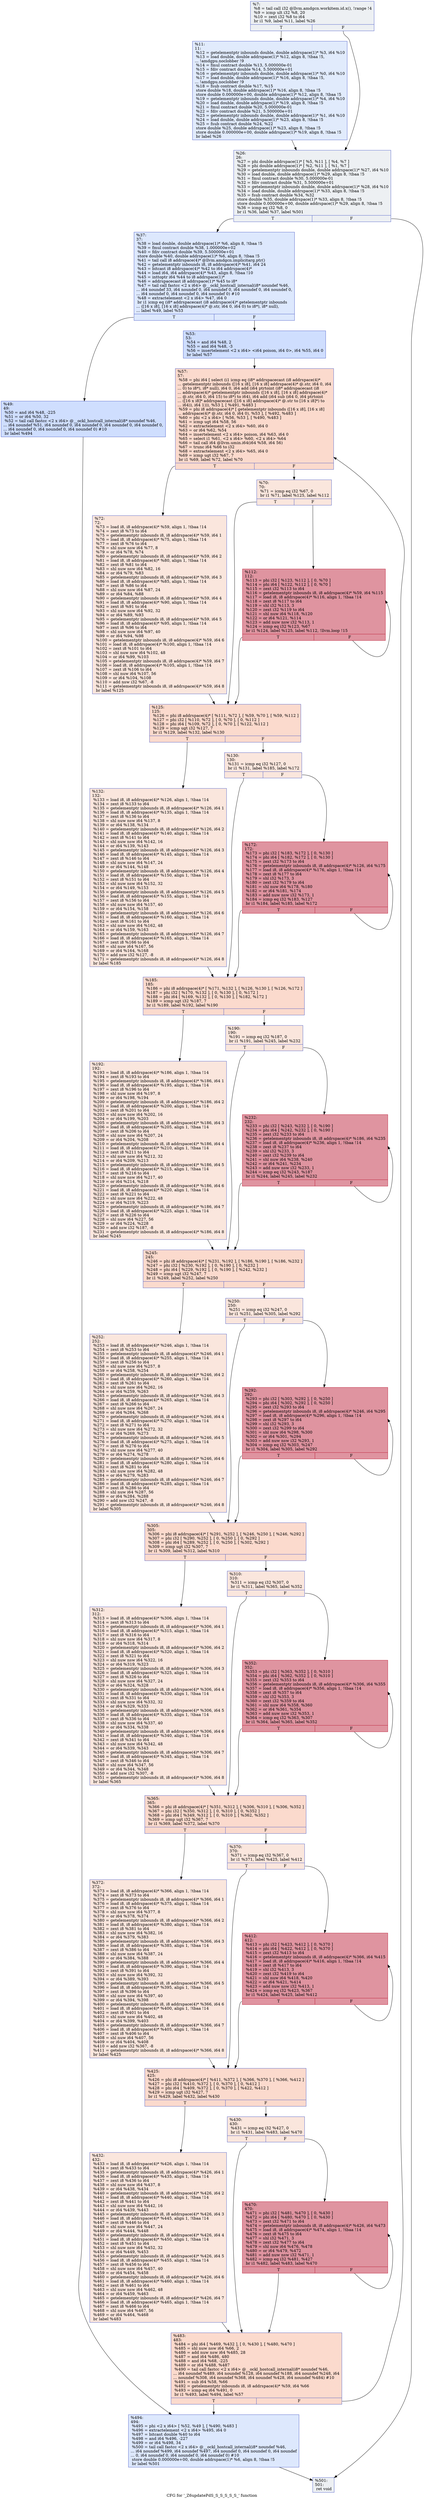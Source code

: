 digraph "CFG for '_Z6updatePdS_S_S_S_S_S_' function" {
	label="CFG for '_Z6updatePdS_S_S_S_S_S_' function";

	Node0x61fb1f0 [shape=record,color="#3d50c3ff", style=filled, fillcolor="#d6dce470",label="{%7:\l  %8 = tail call i32 @llvm.amdgcn.workitem.id.x(), !range !4\l  %9 = icmp ult i32 %8, 20\l  %10 = zext i32 %8 to i64\l  br i1 %9, label %11, label %26\l|{<s0>T|<s1>F}}"];
	Node0x61fb1f0:s0 -> Node0x61fc680;
	Node0x61fb1f0:s1 -> Node0x61fc710;
	Node0x61fc680 [shape=record,color="#3d50c3ff", style=filled, fillcolor="#bbd1f870",label="{%11:\l11:                                               \l  %12 = getelementptr inbounds double, double addrspace(1)* %3, i64 %10\l  %13 = load double, double addrspace(1)* %12, align 8, !tbaa !5,\l... !amdgpu.noclobber !9\l  %14 = fmul contract double %13, 5.000000e-01\l  %15 = fdiv contract double %14, 5.500000e+01\l  %16 = getelementptr inbounds double, double addrspace(1)* %0, i64 %10\l  %17 = load double, double addrspace(1)* %16, align 8, !tbaa !5,\l... !amdgpu.noclobber !9\l  %18 = fsub contract double %17, %15\l  store double %18, double addrspace(1)* %16, align 8, !tbaa !5\l  store double 0.000000e+00, double addrspace(1)* %12, align 8, !tbaa !5\l  %19 = getelementptr inbounds double, double addrspace(1)* %4, i64 %10\l  %20 = load double, double addrspace(1)* %19, align 8, !tbaa !5\l  %21 = fmul contract double %20, 5.000000e-01\l  %22 = fdiv contract double %21, 5.500000e+01\l  %23 = getelementptr inbounds double, double addrspace(1)* %1, i64 %10\l  %24 = load double, double addrspace(1)* %23, align 8, !tbaa !5\l  %25 = fsub contract double %24, %22\l  store double %25, double addrspace(1)* %23, align 8, !tbaa !5\l  store double 0.000000e+00, double addrspace(1)* %19, align 8, !tbaa !5\l  br label %26\l}"];
	Node0x61fc680 -> Node0x61fc710;
	Node0x61fc710 [shape=record,color="#3d50c3ff", style=filled, fillcolor="#d6dce470",label="{%26:\l26:                                               \l  %27 = phi double addrspace(1)* [ %5, %11 ], [ %4, %7 ]\l  %28 = phi double addrspace(1)* [ %2, %11 ], [ %1, %7 ]\l  %29 = getelementptr inbounds double, double addrspace(1)* %27, i64 %10\l  %30 = load double, double addrspace(1)* %29, align 8, !tbaa !5\l  %31 = fmul contract double %30, 5.000000e-01\l  %32 = fdiv contract double %31, 5.500000e+01\l  %33 = getelementptr inbounds double, double addrspace(1)* %28, i64 %10\l  %34 = load double, double addrspace(1)* %33, align 8, !tbaa !5\l  %35 = fsub contract double %34, %32\l  store double %35, double addrspace(1)* %33, align 8, !tbaa !5\l  store double 0.000000e+00, double addrspace(1)* %29, align 8, !tbaa !5\l  %36 = icmp eq i32 %8, 0\l  br i1 %36, label %37, label %501\l|{<s0>T|<s1>F}}"];
	Node0x61fc710:s0 -> Node0x61ff540;
	Node0x61fc710:s1 -> Node0x61ff590;
	Node0x61ff540 [shape=record,color="#3d50c3ff", style=filled, fillcolor="#b2ccfb70",label="{%37:\l37:                                               \l  %38 = load double, double addrspace(1)* %6, align 8, !tbaa !5\l  %39 = fmul contract double %38, 1.000000e+02\l  %40 = fdiv contract double %39, 5.500000e+01\l  store double %40, double addrspace(1)* %6, align 8, !tbaa !5\l  %41 = tail call i8 addrspace(4)* @llvm.amdgcn.implicitarg.ptr()\l  %42 = getelementptr inbounds i8, i8 addrspace(4)* %41, i64 24\l  %43 = bitcast i8 addrspace(4)* %42 to i64 addrspace(4)*\l  %44 = load i64, i64 addrspace(4)* %43, align 8, !tbaa !10\l  %45 = inttoptr i64 %44 to i8 addrspace(1)*\l  %46 = addrspacecast i8 addrspace(1)* %45 to i8*\l  %47 = tail call fastcc \<2 x i64\> @__ockl_hostcall_internal(i8* noundef %46,\l... i64 noundef 33, i64 noundef 0, i64 noundef 0, i64 noundef 0, i64 noundef 0,\l... i64 noundef 0, i64 noundef 0, i64 noundef 0) #10\l  %48 = extractelement \<2 x i64\> %47, i64 0\l  br i1 icmp eq (i8* addrspacecast (i8 addrspace(4)* getelementptr inbounds\l... ([16 x i8], [16 x i8] addrspace(4)* @.str, i64 0, i64 0) to i8*), i8* null),\l... label %49, label %53\l|{<s0>T|<s1>F}}"];
	Node0x61ff540:s0 -> Node0x6200750;
	Node0x61ff540:s1 -> Node0x6201140;
	Node0x6200750 [shape=record,color="#3d50c3ff", style=filled, fillcolor="#93b5fe70",label="{%49:\l49:                                               \l  %50 = and i64 %48, -225\l  %51 = or i64 %50, 32\l  %52 = tail call fastcc \<2 x i64\> @__ockl_hostcall_internal(i8* noundef %46,\l... i64 noundef %51, i64 noundef 0, i64 noundef 0, i64 noundef 0, i64 noundef 0,\l... i64 noundef 0, i64 noundef 0, i64 noundef 0) #10\l  br label %494\l}"];
	Node0x6200750 -> Node0x6201420;
	Node0x6201140 [shape=record,color="#3d50c3ff", style=filled, fillcolor="#93b5fe70",label="{%53:\l53:                                               \l  %54 = and i64 %48, 2\l  %55 = and i64 %48, -3\l  %56 = insertelement \<2 x i64\> \<i64 poison, i64 0\>, i64 %55, i64 0\l  br label %57\l}"];
	Node0x6201140 -> Node0x6201fc0;
	Node0x6201fc0 [shape=record,color="#3d50c3ff", style=filled, fillcolor="#f7ac8e70",label="{%57:\l57:                                               \l  %58 = phi i64 [ select (i1 icmp eq (i8* addrspacecast (i8 addrspace(4)*\l... getelementptr inbounds ([16 x i8], [16 x i8] addrspace(4)* @.str, i64 0, i64\l... 0) to i8*), i8* null), i64 0, i64 add (i64 ptrtoint (i8* addrspacecast (i8\l... addrspace(4)* getelementptr inbounds ([16 x i8], [16 x i8] addrspace(4)*\l... @.str, i64 0, i64 15) to i8*) to i64), i64 add (i64 sub (i64 0, i64 ptrtoint\l... ([16 x i8]* addrspacecast ([16 x i8] addrspace(4)* @.str to [16 x i8]*) to\l... i64)), i64 1))), %53 ], [ %491, %483 ]\l  %59 = phi i8 addrspace(4)* [ getelementptr inbounds ([16 x i8], [16 x i8]\l... addrspace(4)* @.str, i64 0, i64 0), %53 ], [ %492, %483 ]\l  %60 = phi \<2 x i64\> [ %56, %53 ], [ %490, %483 ]\l  %61 = icmp ugt i64 %58, 56\l  %62 = extractelement \<2 x i64\> %60, i64 0\l  %63 = or i64 %62, %54\l  %64 = insertelement \<2 x i64\> poison, i64 %63, i64 0\l  %65 = select i1 %61, \<2 x i64\> %60, \<2 x i64\> %64\l  %66 = tail call i64 @llvm.umin.i64(i64 %58, i64 56)\l  %67 = trunc i64 %66 to i32\l  %68 = extractelement \<2 x i64\> %65, i64 0\l  %69 = icmp ugt i32 %67, 7\l  br i1 %69, label %72, label %70\l|{<s0>T|<s1>F}}"];
	Node0x6201fc0:s0 -> Node0x6203150;
	Node0x6201fc0:s1 -> Node0x62031e0;
	Node0x62031e0 [shape=record,color="#3d50c3ff", style=filled, fillcolor="#f3c7b170",label="{%70:\l70:                                               \l  %71 = icmp eq i32 %67, 0\l  br i1 %71, label %125, label %112\l|{<s0>T|<s1>F}}"];
	Node0x62031e0:s0 -> Node0x62033b0;
	Node0x62031e0:s1 -> Node0x6203400;
	Node0x6203150 [shape=record,color="#3d50c3ff", style=filled, fillcolor="#f3c7b170",label="{%72:\l72:                                               \l  %73 = load i8, i8 addrspace(4)* %59, align 1, !tbaa !14\l  %74 = zext i8 %73 to i64\l  %75 = getelementptr inbounds i8, i8 addrspace(4)* %59, i64 1\l  %76 = load i8, i8 addrspace(4)* %75, align 1, !tbaa !14\l  %77 = zext i8 %76 to i64\l  %78 = shl nuw nsw i64 %77, 8\l  %79 = or i64 %78, %74\l  %80 = getelementptr inbounds i8, i8 addrspace(4)* %59, i64 2\l  %81 = load i8, i8 addrspace(4)* %80, align 1, !tbaa !14\l  %82 = zext i8 %81 to i64\l  %83 = shl nuw nsw i64 %82, 16\l  %84 = or i64 %79, %83\l  %85 = getelementptr inbounds i8, i8 addrspace(4)* %59, i64 3\l  %86 = load i8, i8 addrspace(4)* %85, align 1, !tbaa !14\l  %87 = zext i8 %86 to i64\l  %88 = shl nuw nsw i64 %87, 24\l  %89 = or i64 %84, %88\l  %90 = getelementptr inbounds i8, i8 addrspace(4)* %59, i64 4\l  %91 = load i8, i8 addrspace(4)* %90, align 1, !tbaa !14\l  %92 = zext i8 %91 to i64\l  %93 = shl nuw nsw i64 %92, 32\l  %94 = or i64 %89, %93\l  %95 = getelementptr inbounds i8, i8 addrspace(4)* %59, i64 5\l  %96 = load i8, i8 addrspace(4)* %95, align 1, !tbaa !14\l  %97 = zext i8 %96 to i64\l  %98 = shl nuw nsw i64 %97, 40\l  %99 = or i64 %94, %98\l  %100 = getelementptr inbounds i8, i8 addrspace(4)* %59, i64 6\l  %101 = load i8, i8 addrspace(4)* %100, align 1, !tbaa !14\l  %102 = zext i8 %101 to i64\l  %103 = shl nuw nsw i64 %102, 48\l  %104 = or i64 %99, %103\l  %105 = getelementptr inbounds i8, i8 addrspace(4)* %59, i64 7\l  %106 = load i8, i8 addrspace(4)* %105, align 1, !tbaa !14\l  %107 = zext i8 %106 to i64\l  %108 = shl nuw i64 %107, 56\l  %109 = or i64 %104, %108\l  %110 = add nsw i32 %67, -8\l  %111 = getelementptr inbounds i8, i8 addrspace(4)* %59, i64 8\l  br label %125\l}"];
	Node0x6203150 -> Node0x62033b0;
	Node0x6203400 [shape=record,color="#b70d28ff", style=filled, fillcolor="#b70d2870",label="{%112:\l112:                                              \l  %113 = phi i32 [ %123, %112 ], [ 0, %70 ]\l  %114 = phi i64 [ %122, %112 ], [ 0, %70 ]\l  %115 = zext i32 %113 to i64\l  %116 = getelementptr inbounds i8, i8 addrspace(4)* %59, i64 %115\l  %117 = load i8, i8 addrspace(4)* %116, align 1, !tbaa !14\l  %118 = zext i8 %117 to i64\l  %119 = shl i32 %113, 3\l  %120 = zext i32 %119 to i64\l  %121 = shl nuw i64 %118, %120\l  %122 = or i64 %121, %114\l  %123 = add nuw nsw i32 %113, 1\l  %124 = icmp eq i32 %123, %67\l  br i1 %124, label %125, label %112, !llvm.loop !15\l|{<s0>T|<s1>F}}"];
	Node0x6203400:s0 -> Node0x62033b0;
	Node0x6203400:s1 -> Node0x6203400;
	Node0x62033b0 [shape=record,color="#3d50c3ff", style=filled, fillcolor="#f7ac8e70",label="{%125:\l125:                                              \l  %126 = phi i8 addrspace(4)* [ %111, %72 ], [ %59, %70 ], [ %59, %112 ]\l  %127 = phi i32 [ %110, %72 ], [ 0, %70 ], [ 0, %112 ]\l  %128 = phi i64 [ %109, %72 ], [ 0, %70 ], [ %122, %112 ]\l  %129 = icmp ugt i32 %127, 7\l  br i1 %129, label %132, label %130\l|{<s0>T|<s1>F}}"];
	Node0x62033b0:s0 -> Node0x6202b00;
	Node0x62033b0:s1 -> Node0x6202b50;
	Node0x6202b50 [shape=record,color="#3d50c3ff", style=filled, fillcolor="#f3c7b170",label="{%130:\l130:                                              \l  %131 = icmp eq i32 %127, 0\l  br i1 %131, label %185, label %172\l|{<s0>T|<s1>F}}"];
	Node0x6202b50:s0 -> Node0x6202d20;
	Node0x6202b50:s1 -> Node0x6202d70;
	Node0x6202b00 [shape=record,color="#3d50c3ff", style=filled, fillcolor="#f3c7b170",label="{%132:\l132:                                              \l  %133 = load i8, i8 addrspace(4)* %126, align 1, !tbaa !14\l  %134 = zext i8 %133 to i64\l  %135 = getelementptr inbounds i8, i8 addrspace(4)* %126, i64 1\l  %136 = load i8, i8 addrspace(4)* %135, align 1, !tbaa !14\l  %137 = zext i8 %136 to i64\l  %138 = shl nuw nsw i64 %137, 8\l  %139 = or i64 %138, %134\l  %140 = getelementptr inbounds i8, i8 addrspace(4)* %126, i64 2\l  %141 = load i8, i8 addrspace(4)* %140, align 1, !tbaa !14\l  %142 = zext i8 %141 to i64\l  %143 = shl nuw nsw i64 %142, 16\l  %144 = or i64 %139, %143\l  %145 = getelementptr inbounds i8, i8 addrspace(4)* %126, i64 3\l  %146 = load i8, i8 addrspace(4)* %145, align 1, !tbaa !14\l  %147 = zext i8 %146 to i64\l  %148 = shl nuw nsw i64 %147, 24\l  %149 = or i64 %144, %148\l  %150 = getelementptr inbounds i8, i8 addrspace(4)* %126, i64 4\l  %151 = load i8, i8 addrspace(4)* %150, align 1, !tbaa !14\l  %152 = zext i8 %151 to i64\l  %153 = shl nuw nsw i64 %152, 32\l  %154 = or i64 %149, %153\l  %155 = getelementptr inbounds i8, i8 addrspace(4)* %126, i64 5\l  %156 = load i8, i8 addrspace(4)* %155, align 1, !tbaa !14\l  %157 = zext i8 %156 to i64\l  %158 = shl nuw nsw i64 %157, 40\l  %159 = or i64 %154, %158\l  %160 = getelementptr inbounds i8, i8 addrspace(4)* %126, i64 6\l  %161 = load i8, i8 addrspace(4)* %160, align 1, !tbaa !14\l  %162 = zext i8 %161 to i64\l  %163 = shl nuw nsw i64 %162, 48\l  %164 = or i64 %159, %163\l  %165 = getelementptr inbounds i8, i8 addrspace(4)* %126, i64 7\l  %166 = load i8, i8 addrspace(4)* %165, align 1, !tbaa !14\l  %167 = zext i8 %166 to i64\l  %168 = shl nuw i64 %167, 56\l  %169 = or i64 %164, %168\l  %170 = add nsw i32 %127, -8\l  %171 = getelementptr inbounds i8, i8 addrspace(4)* %126, i64 8\l  br label %185\l}"];
	Node0x6202b00 -> Node0x6202d20;
	Node0x6202d70 [shape=record,color="#b70d28ff", style=filled, fillcolor="#b70d2870",label="{%172:\l172:                                              \l  %173 = phi i32 [ %183, %172 ], [ 0, %130 ]\l  %174 = phi i64 [ %182, %172 ], [ 0, %130 ]\l  %175 = zext i32 %173 to i64\l  %176 = getelementptr inbounds i8, i8 addrspace(4)* %126, i64 %175\l  %177 = load i8, i8 addrspace(4)* %176, align 1, !tbaa !14\l  %178 = zext i8 %177 to i64\l  %179 = shl i32 %173, 3\l  %180 = zext i32 %179 to i64\l  %181 = shl nuw i64 %178, %180\l  %182 = or i64 %181, %174\l  %183 = add nuw nsw i32 %173, 1\l  %184 = icmp eq i32 %183, %127\l  br i1 %184, label %185, label %172\l|{<s0>T|<s1>F}}"];
	Node0x6202d70:s0 -> Node0x6202d20;
	Node0x6202d70:s1 -> Node0x6202d70;
	Node0x6202d20 [shape=record,color="#3d50c3ff", style=filled, fillcolor="#f7ac8e70",label="{%185:\l185:                                              \l  %186 = phi i8 addrspace(4)* [ %171, %132 ], [ %126, %130 ], [ %126, %172 ]\l  %187 = phi i32 [ %170, %132 ], [ 0, %130 ], [ 0, %172 ]\l  %188 = phi i64 [ %169, %132 ], [ 0, %130 ], [ %182, %172 ]\l  %189 = icmp ugt i32 %187, 7\l  br i1 %189, label %192, label %190\l|{<s0>T|<s1>F}}"];
	Node0x6202d20:s0 -> Node0x6208610;
	Node0x6202d20:s1 -> Node0x6208660;
	Node0x6208660 [shape=record,color="#3d50c3ff", style=filled, fillcolor="#f3c7b170",label="{%190:\l190:                                              \l  %191 = icmp eq i32 %187, 0\l  br i1 %191, label %245, label %232\l|{<s0>T|<s1>F}}"];
	Node0x6208660:s0 -> Node0x62087f0;
	Node0x6208660:s1 -> Node0x6208840;
	Node0x6208610 [shape=record,color="#3d50c3ff", style=filled, fillcolor="#f3c7b170",label="{%192:\l192:                                              \l  %193 = load i8, i8 addrspace(4)* %186, align 1, !tbaa !14\l  %194 = zext i8 %193 to i64\l  %195 = getelementptr inbounds i8, i8 addrspace(4)* %186, i64 1\l  %196 = load i8, i8 addrspace(4)* %195, align 1, !tbaa !14\l  %197 = zext i8 %196 to i64\l  %198 = shl nuw nsw i64 %197, 8\l  %199 = or i64 %198, %194\l  %200 = getelementptr inbounds i8, i8 addrspace(4)* %186, i64 2\l  %201 = load i8, i8 addrspace(4)* %200, align 1, !tbaa !14\l  %202 = zext i8 %201 to i64\l  %203 = shl nuw nsw i64 %202, 16\l  %204 = or i64 %199, %203\l  %205 = getelementptr inbounds i8, i8 addrspace(4)* %186, i64 3\l  %206 = load i8, i8 addrspace(4)* %205, align 1, !tbaa !14\l  %207 = zext i8 %206 to i64\l  %208 = shl nuw nsw i64 %207, 24\l  %209 = or i64 %204, %208\l  %210 = getelementptr inbounds i8, i8 addrspace(4)* %186, i64 4\l  %211 = load i8, i8 addrspace(4)* %210, align 1, !tbaa !14\l  %212 = zext i8 %211 to i64\l  %213 = shl nuw nsw i64 %212, 32\l  %214 = or i64 %209, %213\l  %215 = getelementptr inbounds i8, i8 addrspace(4)* %186, i64 5\l  %216 = load i8, i8 addrspace(4)* %215, align 1, !tbaa !14\l  %217 = zext i8 %216 to i64\l  %218 = shl nuw nsw i64 %217, 40\l  %219 = or i64 %214, %218\l  %220 = getelementptr inbounds i8, i8 addrspace(4)* %186, i64 6\l  %221 = load i8, i8 addrspace(4)* %220, align 1, !tbaa !14\l  %222 = zext i8 %221 to i64\l  %223 = shl nuw nsw i64 %222, 48\l  %224 = or i64 %219, %223\l  %225 = getelementptr inbounds i8, i8 addrspace(4)* %186, i64 7\l  %226 = load i8, i8 addrspace(4)* %225, align 1, !tbaa !14\l  %227 = zext i8 %226 to i64\l  %228 = shl nuw i64 %227, 56\l  %229 = or i64 %224, %228\l  %230 = add nsw i32 %187, -8\l  %231 = getelementptr inbounds i8, i8 addrspace(4)* %186, i64 8\l  br label %245\l}"];
	Node0x6208610 -> Node0x62087f0;
	Node0x6208840 [shape=record,color="#b70d28ff", style=filled, fillcolor="#b70d2870",label="{%232:\l232:                                              \l  %233 = phi i32 [ %243, %232 ], [ 0, %190 ]\l  %234 = phi i64 [ %242, %232 ], [ 0, %190 ]\l  %235 = zext i32 %233 to i64\l  %236 = getelementptr inbounds i8, i8 addrspace(4)* %186, i64 %235\l  %237 = load i8, i8 addrspace(4)* %236, align 1, !tbaa !14\l  %238 = zext i8 %237 to i64\l  %239 = shl i32 %233, 3\l  %240 = zext i32 %239 to i64\l  %241 = shl nuw i64 %238, %240\l  %242 = or i64 %241, %234\l  %243 = add nuw nsw i32 %233, 1\l  %244 = icmp eq i32 %243, %187\l  br i1 %244, label %245, label %232\l|{<s0>T|<s1>F}}"];
	Node0x6208840:s0 -> Node0x62087f0;
	Node0x6208840:s1 -> Node0x6208840;
	Node0x62087f0 [shape=record,color="#3d50c3ff", style=filled, fillcolor="#f7ac8e70",label="{%245:\l245:                                              \l  %246 = phi i8 addrspace(4)* [ %231, %192 ], [ %186, %190 ], [ %186, %232 ]\l  %247 = phi i32 [ %230, %192 ], [ 0, %190 ], [ 0, %232 ]\l  %248 = phi i64 [ %229, %192 ], [ 0, %190 ], [ %242, %232 ]\l  %249 = icmp ugt i32 %247, 7\l  br i1 %249, label %252, label %250\l|{<s0>T|<s1>F}}"];
	Node0x62087f0:s0 -> Node0x620a860;
	Node0x62087f0:s1 -> Node0x620a8b0;
	Node0x620a8b0 [shape=record,color="#3d50c3ff", style=filled, fillcolor="#f3c7b170",label="{%250:\l250:                                              \l  %251 = icmp eq i32 %247, 0\l  br i1 %251, label %305, label %292\l|{<s0>T|<s1>F}}"];
	Node0x620a8b0:s0 -> Node0x620aa40;
	Node0x620a8b0:s1 -> Node0x620aa90;
	Node0x620a860 [shape=record,color="#3d50c3ff", style=filled, fillcolor="#f3c7b170",label="{%252:\l252:                                              \l  %253 = load i8, i8 addrspace(4)* %246, align 1, !tbaa !14\l  %254 = zext i8 %253 to i64\l  %255 = getelementptr inbounds i8, i8 addrspace(4)* %246, i64 1\l  %256 = load i8, i8 addrspace(4)* %255, align 1, !tbaa !14\l  %257 = zext i8 %256 to i64\l  %258 = shl nuw nsw i64 %257, 8\l  %259 = or i64 %258, %254\l  %260 = getelementptr inbounds i8, i8 addrspace(4)* %246, i64 2\l  %261 = load i8, i8 addrspace(4)* %260, align 1, !tbaa !14\l  %262 = zext i8 %261 to i64\l  %263 = shl nuw nsw i64 %262, 16\l  %264 = or i64 %259, %263\l  %265 = getelementptr inbounds i8, i8 addrspace(4)* %246, i64 3\l  %266 = load i8, i8 addrspace(4)* %265, align 1, !tbaa !14\l  %267 = zext i8 %266 to i64\l  %268 = shl nuw nsw i64 %267, 24\l  %269 = or i64 %264, %268\l  %270 = getelementptr inbounds i8, i8 addrspace(4)* %246, i64 4\l  %271 = load i8, i8 addrspace(4)* %270, align 1, !tbaa !14\l  %272 = zext i8 %271 to i64\l  %273 = shl nuw nsw i64 %272, 32\l  %274 = or i64 %269, %273\l  %275 = getelementptr inbounds i8, i8 addrspace(4)* %246, i64 5\l  %276 = load i8, i8 addrspace(4)* %275, align 1, !tbaa !14\l  %277 = zext i8 %276 to i64\l  %278 = shl nuw nsw i64 %277, 40\l  %279 = or i64 %274, %278\l  %280 = getelementptr inbounds i8, i8 addrspace(4)* %246, i64 6\l  %281 = load i8, i8 addrspace(4)* %280, align 1, !tbaa !14\l  %282 = zext i8 %281 to i64\l  %283 = shl nuw nsw i64 %282, 48\l  %284 = or i64 %279, %283\l  %285 = getelementptr inbounds i8, i8 addrspace(4)* %246, i64 7\l  %286 = load i8, i8 addrspace(4)* %285, align 1, !tbaa !14\l  %287 = zext i8 %286 to i64\l  %288 = shl nuw i64 %287, 56\l  %289 = or i64 %284, %288\l  %290 = add nsw i32 %247, -8\l  %291 = getelementptr inbounds i8, i8 addrspace(4)* %246, i64 8\l  br label %305\l}"];
	Node0x620a860 -> Node0x620aa40;
	Node0x620aa90 [shape=record,color="#b70d28ff", style=filled, fillcolor="#b70d2870",label="{%292:\l292:                                              \l  %293 = phi i32 [ %303, %292 ], [ 0, %250 ]\l  %294 = phi i64 [ %302, %292 ], [ 0, %250 ]\l  %295 = zext i32 %293 to i64\l  %296 = getelementptr inbounds i8, i8 addrspace(4)* %246, i64 %295\l  %297 = load i8, i8 addrspace(4)* %296, align 1, !tbaa !14\l  %298 = zext i8 %297 to i64\l  %299 = shl i32 %293, 3\l  %300 = zext i32 %299 to i64\l  %301 = shl nuw i64 %298, %300\l  %302 = or i64 %301, %294\l  %303 = add nuw nsw i32 %293, 1\l  %304 = icmp eq i32 %303, %247\l  br i1 %304, label %305, label %292\l|{<s0>T|<s1>F}}"];
	Node0x620aa90:s0 -> Node0x620aa40;
	Node0x620aa90:s1 -> Node0x620aa90;
	Node0x620aa40 [shape=record,color="#3d50c3ff", style=filled, fillcolor="#f7ac8e70",label="{%305:\l305:                                              \l  %306 = phi i8 addrspace(4)* [ %291, %252 ], [ %246, %250 ], [ %246, %292 ]\l  %307 = phi i32 [ %290, %252 ], [ 0, %250 ], [ 0, %292 ]\l  %308 = phi i64 [ %289, %252 ], [ 0, %250 ], [ %302, %292 ]\l  %309 = icmp ugt i32 %307, 7\l  br i1 %309, label %312, label %310\l|{<s0>T|<s1>F}}"];
	Node0x620aa40:s0 -> Node0x620dcf0;
	Node0x620aa40:s1 -> Node0x620dd40;
	Node0x620dd40 [shape=record,color="#3d50c3ff", style=filled, fillcolor="#f3c7b170",label="{%310:\l310:                                              \l  %311 = icmp eq i32 %307, 0\l  br i1 %311, label %365, label %352\l|{<s0>T|<s1>F}}"];
	Node0x620dd40:s0 -> Node0x620ded0;
	Node0x620dd40:s1 -> Node0x620df20;
	Node0x620dcf0 [shape=record,color="#3d50c3ff", style=filled, fillcolor="#f3c7b170",label="{%312:\l312:                                              \l  %313 = load i8, i8 addrspace(4)* %306, align 1, !tbaa !14\l  %314 = zext i8 %313 to i64\l  %315 = getelementptr inbounds i8, i8 addrspace(4)* %306, i64 1\l  %316 = load i8, i8 addrspace(4)* %315, align 1, !tbaa !14\l  %317 = zext i8 %316 to i64\l  %318 = shl nuw nsw i64 %317, 8\l  %319 = or i64 %318, %314\l  %320 = getelementptr inbounds i8, i8 addrspace(4)* %306, i64 2\l  %321 = load i8, i8 addrspace(4)* %320, align 1, !tbaa !14\l  %322 = zext i8 %321 to i64\l  %323 = shl nuw nsw i64 %322, 16\l  %324 = or i64 %319, %323\l  %325 = getelementptr inbounds i8, i8 addrspace(4)* %306, i64 3\l  %326 = load i8, i8 addrspace(4)* %325, align 1, !tbaa !14\l  %327 = zext i8 %326 to i64\l  %328 = shl nuw nsw i64 %327, 24\l  %329 = or i64 %324, %328\l  %330 = getelementptr inbounds i8, i8 addrspace(4)* %306, i64 4\l  %331 = load i8, i8 addrspace(4)* %330, align 1, !tbaa !14\l  %332 = zext i8 %331 to i64\l  %333 = shl nuw nsw i64 %332, 32\l  %334 = or i64 %329, %333\l  %335 = getelementptr inbounds i8, i8 addrspace(4)* %306, i64 5\l  %336 = load i8, i8 addrspace(4)* %335, align 1, !tbaa !14\l  %337 = zext i8 %336 to i64\l  %338 = shl nuw nsw i64 %337, 40\l  %339 = or i64 %334, %338\l  %340 = getelementptr inbounds i8, i8 addrspace(4)* %306, i64 6\l  %341 = load i8, i8 addrspace(4)* %340, align 1, !tbaa !14\l  %342 = zext i8 %341 to i64\l  %343 = shl nuw nsw i64 %342, 48\l  %344 = or i64 %339, %343\l  %345 = getelementptr inbounds i8, i8 addrspace(4)* %306, i64 7\l  %346 = load i8, i8 addrspace(4)* %345, align 1, !tbaa !14\l  %347 = zext i8 %346 to i64\l  %348 = shl nuw i64 %347, 56\l  %349 = or i64 %344, %348\l  %350 = add nsw i32 %307, -8\l  %351 = getelementptr inbounds i8, i8 addrspace(4)* %306, i64 8\l  br label %365\l}"];
	Node0x620dcf0 -> Node0x620ded0;
	Node0x620df20 [shape=record,color="#b70d28ff", style=filled, fillcolor="#b70d2870",label="{%352:\l352:                                              \l  %353 = phi i32 [ %363, %352 ], [ 0, %310 ]\l  %354 = phi i64 [ %362, %352 ], [ 0, %310 ]\l  %355 = zext i32 %353 to i64\l  %356 = getelementptr inbounds i8, i8 addrspace(4)* %306, i64 %355\l  %357 = load i8, i8 addrspace(4)* %356, align 1, !tbaa !14\l  %358 = zext i8 %357 to i64\l  %359 = shl i32 %353, 3\l  %360 = zext i32 %359 to i64\l  %361 = shl nuw i64 %358, %360\l  %362 = or i64 %361, %354\l  %363 = add nuw nsw i32 %353, 1\l  %364 = icmp eq i32 %363, %307\l  br i1 %364, label %365, label %352\l|{<s0>T|<s1>F}}"];
	Node0x620df20:s0 -> Node0x620ded0;
	Node0x620df20:s1 -> Node0x620df20;
	Node0x620ded0 [shape=record,color="#3d50c3ff", style=filled, fillcolor="#f7ac8e70",label="{%365:\l365:                                              \l  %366 = phi i8 addrspace(4)* [ %351, %312 ], [ %306, %310 ], [ %306, %352 ]\l  %367 = phi i32 [ %350, %312 ], [ 0, %310 ], [ 0, %352 ]\l  %368 = phi i64 [ %349, %312 ], [ 0, %310 ], [ %362, %352 ]\l  %369 = icmp ugt i32 %367, 7\l  br i1 %369, label %372, label %370\l|{<s0>T|<s1>F}}"];
	Node0x620ded0:s0 -> Node0x620ff50;
	Node0x620ded0:s1 -> Node0x620ffa0;
	Node0x620ffa0 [shape=record,color="#3d50c3ff", style=filled, fillcolor="#f3c7b170",label="{%370:\l370:                                              \l  %371 = icmp eq i32 %367, 0\l  br i1 %371, label %425, label %412\l|{<s0>T|<s1>F}}"];
	Node0x620ffa0:s0 -> Node0x6210130;
	Node0x620ffa0:s1 -> Node0x6210180;
	Node0x620ff50 [shape=record,color="#3d50c3ff", style=filled, fillcolor="#f3c7b170",label="{%372:\l372:                                              \l  %373 = load i8, i8 addrspace(4)* %366, align 1, !tbaa !14\l  %374 = zext i8 %373 to i64\l  %375 = getelementptr inbounds i8, i8 addrspace(4)* %366, i64 1\l  %376 = load i8, i8 addrspace(4)* %375, align 1, !tbaa !14\l  %377 = zext i8 %376 to i64\l  %378 = shl nuw nsw i64 %377, 8\l  %379 = or i64 %378, %374\l  %380 = getelementptr inbounds i8, i8 addrspace(4)* %366, i64 2\l  %381 = load i8, i8 addrspace(4)* %380, align 1, !tbaa !14\l  %382 = zext i8 %381 to i64\l  %383 = shl nuw nsw i64 %382, 16\l  %384 = or i64 %379, %383\l  %385 = getelementptr inbounds i8, i8 addrspace(4)* %366, i64 3\l  %386 = load i8, i8 addrspace(4)* %385, align 1, !tbaa !14\l  %387 = zext i8 %386 to i64\l  %388 = shl nuw nsw i64 %387, 24\l  %389 = or i64 %384, %388\l  %390 = getelementptr inbounds i8, i8 addrspace(4)* %366, i64 4\l  %391 = load i8, i8 addrspace(4)* %390, align 1, !tbaa !14\l  %392 = zext i8 %391 to i64\l  %393 = shl nuw nsw i64 %392, 32\l  %394 = or i64 %389, %393\l  %395 = getelementptr inbounds i8, i8 addrspace(4)* %366, i64 5\l  %396 = load i8, i8 addrspace(4)* %395, align 1, !tbaa !14\l  %397 = zext i8 %396 to i64\l  %398 = shl nuw nsw i64 %397, 40\l  %399 = or i64 %394, %398\l  %400 = getelementptr inbounds i8, i8 addrspace(4)* %366, i64 6\l  %401 = load i8, i8 addrspace(4)* %400, align 1, !tbaa !14\l  %402 = zext i8 %401 to i64\l  %403 = shl nuw nsw i64 %402, 48\l  %404 = or i64 %399, %403\l  %405 = getelementptr inbounds i8, i8 addrspace(4)* %366, i64 7\l  %406 = load i8, i8 addrspace(4)* %405, align 1, !tbaa !14\l  %407 = zext i8 %406 to i64\l  %408 = shl nuw i64 %407, 56\l  %409 = or i64 %404, %408\l  %410 = add nsw i32 %367, -8\l  %411 = getelementptr inbounds i8, i8 addrspace(4)* %366, i64 8\l  br label %425\l}"];
	Node0x620ff50 -> Node0x6210130;
	Node0x6210180 [shape=record,color="#b70d28ff", style=filled, fillcolor="#b70d2870",label="{%412:\l412:                                              \l  %413 = phi i32 [ %423, %412 ], [ 0, %370 ]\l  %414 = phi i64 [ %422, %412 ], [ 0, %370 ]\l  %415 = zext i32 %413 to i64\l  %416 = getelementptr inbounds i8, i8 addrspace(4)* %366, i64 %415\l  %417 = load i8, i8 addrspace(4)* %416, align 1, !tbaa !14\l  %418 = zext i8 %417 to i64\l  %419 = shl i32 %413, 3\l  %420 = zext i32 %419 to i64\l  %421 = shl nuw i64 %418, %420\l  %422 = or i64 %421, %414\l  %423 = add nuw nsw i32 %413, 1\l  %424 = icmp eq i32 %423, %367\l  br i1 %424, label %425, label %412\l|{<s0>T|<s1>F}}"];
	Node0x6210180:s0 -> Node0x6210130;
	Node0x6210180:s1 -> Node0x6210180;
	Node0x6210130 [shape=record,color="#3d50c3ff", style=filled, fillcolor="#f7ac8e70",label="{%425:\l425:                                              \l  %426 = phi i8 addrspace(4)* [ %411, %372 ], [ %366, %370 ], [ %366, %412 ]\l  %427 = phi i32 [ %410, %372 ], [ 0, %370 ], [ 0, %412 ]\l  %428 = phi i64 [ %409, %372 ], [ 0, %370 ], [ %422, %412 ]\l  %429 = icmp ugt i32 %427, 7\l  br i1 %429, label %432, label %430\l|{<s0>T|<s1>F}}"];
	Node0x6210130:s0 -> Node0x6212bc0;
	Node0x6210130:s1 -> Node0x6212c10;
	Node0x6212c10 [shape=record,color="#3d50c3ff", style=filled, fillcolor="#f3c7b170",label="{%430:\l430:                                              \l  %431 = icmp eq i32 %427, 0\l  br i1 %431, label %483, label %470\l|{<s0>T|<s1>F}}"];
	Node0x6212c10:s0 -> Node0x6202460;
	Node0x6212c10:s1 -> Node0x6212da0;
	Node0x6212bc0 [shape=record,color="#3d50c3ff", style=filled, fillcolor="#f3c7b170",label="{%432:\l432:                                              \l  %433 = load i8, i8 addrspace(4)* %426, align 1, !tbaa !14\l  %434 = zext i8 %433 to i64\l  %435 = getelementptr inbounds i8, i8 addrspace(4)* %426, i64 1\l  %436 = load i8, i8 addrspace(4)* %435, align 1, !tbaa !14\l  %437 = zext i8 %436 to i64\l  %438 = shl nuw nsw i64 %437, 8\l  %439 = or i64 %438, %434\l  %440 = getelementptr inbounds i8, i8 addrspace(4)* %426, i64 2\l  %441 = load i8, i8 addrspace(4)* %440, align 1, !tbaa !14\l  %442 = zext i8 %441 to i64\l  %443 = shl nuw nsw i64 %442, 16\l  %444 = or i64 %439, %443\l  %445 = getelementptr inbounds i8, i8 addrspace(4)* %426, i64 3\l  %446 = load i8, i8 addrspace(4)* %445, align 1, !tbaa !14\l  %447 = zext i8 %446 to i64\l  %448 = shl nuw nsw i64 %447, 24\l  %449 = or i64 %444, %448\l  %450 = getelementptr inbounds i8, i8 addrspace(4)* %426, i64 4\l  %451 = load i8, i8 addrspace(4)* %450, align 1, !tbaa !14\l  %452 = zext i8 %451 to i64\l  %453 = shl nuw nsw i64 %452, 32\l  %454 = or i64 %449, %453\l  %455 = getelementptr inbounds i8, i8 addrspace(4)* %426, i64 5\l  %456 = load i8, i8 addrspace(4)* %455, align 1, !tbaa !14\l  %457 = zext i8 %456 to i64\l  %458 = shl nuw nsw i64 %457, 40\l  %459 = or i64 %454, %458\l  %460 = getelementptr inbounds i8, i8 addrspace(4)* %426, i64 6\l  %461 = load i8, i8 addrspace(4)* %460, align 1, !tbaa !14\l  %462 = zext i8 %461 to i64\l  %463 = shl nuw nsw i64 %462, 48\l  %464 = or i64 %459, %463\l  %465 = getelementptr inbounds i8, i8 addrspace(4)* %426, i64 7\l  %466 = load i8, i8 addrspace(4)* %465, align 1, !tbaa !14\l  %467 = zext i8 %466 to i64\l  %468 = shl nuw i64 %467, 56\l  %469 = or i64 %464, %468\l  br label %483\l}"];
	Node0x6212bc0 -> Node0x6202460;
	Node0x6212da0 [shape=record,color="#b70d28ff", style=filled, fillcolor="#b70d2870",label="{%470:\l470:                                              \l  %471 = phi i32 [ %481, %470 ], [ 0, %430 ]\l  %472 = phi i64 [ %480, %470 ], [ 0, %430 ]\l  %473 = zext i32 %471 to i64\l  %474 = getelementptr inbounds i8, i8 addrspace(4)* %426, i64 %473\l  %475 = load i8, i8 addrspace(4)* %474, align 1, !tbaa !14\l  %476 = zext i8 %475 to i64\l  %477 = shl i32 %471, 3\l  %478 = zext i32 %477 to i64\l  %479 = shl nuw i64 %476, %478\l  %480 = or i64 %479, %472\l  %481 = add nuw nsw i32 %471, 1\l  %482 = icmp eq i32 %481, %427\l  br i1 %482, label %483, label %470\l|{<s0>T|<s1>F}}"];
	Node0x6212da0:s0 -> Node0x6202460;
	Node0x6212da0:s1 -> Node0x6212da0;
	Node0x6202460 [shape=record,color="#3d50c3ff", style=filled, fillcolor="#f7ac8e70",label="{%483:\l483:                                              \l  %484 = phi i64 [ %469, %432 ], [ 0, %430 ], [ %480, %470 ]\l  %485 = shl nuw nsw i64 %66, 2\l  %486 = add nuw nsw i64 %485, 28\l  %487 = and i64 %486, 480\l  %488 = and i64 %68, -225\l  %489 = or i64 %488, %487\l  %490 = tail call fastcc \<2 x i64\> @__ockl_hostcall_internal(i8* noundef %46,\l... i64 noundef %489, i64 noundef %128, i64 noundef %188, i64 noundef %248, i64\l... noundef %308, i64 noundef %368, i64 noundef %428, i64 noundef %484) #10\l  %491 = sub i64 %58, %66\l  %492 = getelementptr inbounds i8, i8 addrspace(4)* %59, i64 %66\l  %493 = icmp eq i64 %491, 0\l  br i1 %493, label %494, label %57\l|{<s0>T|<s1>F}}"];
	Node0x6202460:s0 -> Node0x6201420;
	Node0x6202460:s1 -> Node0x6201fc0;
	Node0x6201420 [shape=record,color="#3d50c3ff", style=filled, fillcolor="#b2ccfb70",label="{%494:\l494:                                              \l  %495 = phi \<2 x i64\> [ %52, %49 ], [ %490, %483 ]\l  %496 = extractelement \<2 x i64\> %495, i64 0\l  %497 = bitcast double %40 to i64\l  %498 = and i64 %496, -227\l  %499 = or i64 %498, 34\l  %500 = tail call fastcc \<2 x i64\> @__ockl_hostcall_internal(i8* noundef %46,\l... i64 noundef %499, i64 noundef %497, i64 noundef 0, i64 noundef 0, i64 noundef\l... 0, i64 noundef 0, i64 noundef 0, i64 noundef 0) #10\l  store double 0.000000e+00, double addrspace(1)* %6, align 8, !tbaa !5\l  br label %501\l}"];
	Node0x6201420 -> Node0x61ff590;
	Node0x61ff590 [shape=record,color="#3d50c3ff", style=filled, fillcolor="#d6dce470",label="{%501:\l501:                                              \l  ret void\l}"];
}
